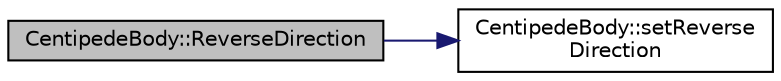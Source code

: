 digraph "CentipedeBody::ReverseDirection"
{
  edge [fontname="Helvetica",fontsize="10",labelfontname="Helvetica",labelfontsize="10"];
  node [fontname="Helvetica",fontsize="10",shape=record];
  rankdir="LR";
  Node22 [label="CentipedeBody::ReverseDirection",height=0.2,width=0.4,color="black", fillcolor="grey75", style="filled", fontcolor="black"];
  Node22 -> Node23 [color="midnightblue",fontsize="10",style="solid",fontname="Helvetica"];
  Node23 [label="CentipedeBody::setReverse\lDirection",height=0.2,width=0.4,color="black", fillcolor="white", style="filled",URL="$class_centipede_body.html#a83b13d91ecfbef2c576f336bc2b20c3a",tooltip="Sets the UpReverse_ decision flag. "];
}
